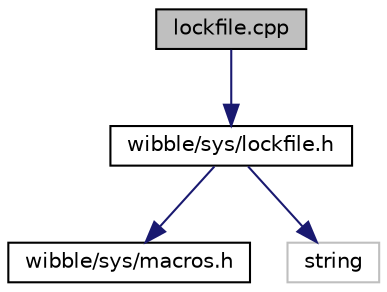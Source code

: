 digraph G
{
  edge [fontname="Helvetica",fontsize="10",labelfontname="Helvetica",labelfontsize="10"];
  node [fontname="Helvetica",fontsize="10",shape=record];
  Node1 [label="lockfile.cpp",height=0.2,width=0.4,color="black", fillcolor="grey75", style="filled" fontcolor="black"];
  Node1 -> Node2 [color="midnightblue",fontsize="10",style="solid",fontname="Helvetica"];
  Node2 [label="wibble/sys/lockfile.h",height=0.2,width=0.4,color="black", fillcolor="white", style="filled",URL="$lockfile_8h.html"];
  Node2 -> Node3 [color="midnightblue",fontsize="10",style="solid",fontname="Helvetica"];
  Node3 [label="wibble/sys/macros.h",height=0.2,width=0.4,color="black", fillcolor="white", style="filled",URL="$macros_8h.html"];
  Node2 -> Node4 [color="midnightblue",fontsize="10",style="solid",fontname="Helvetica"];
  Node4 [label="string",height=0.2,width=0.4,color="grey75", fillcolor="white", style="filled"];
}
